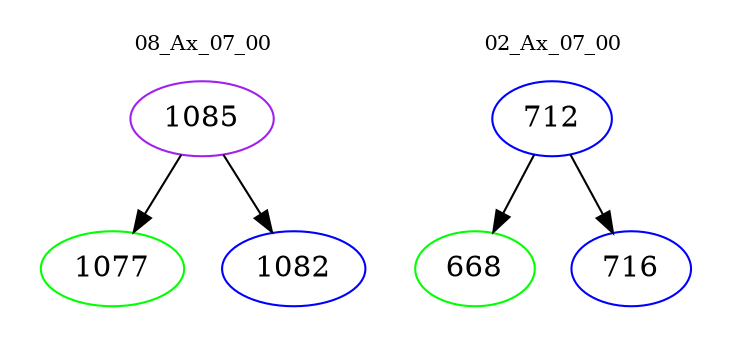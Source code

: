 digraph{
subgraph cluster_0 {
color = white
label = "08_Ax_07_00";
fontsize=10;
T0_1085 [label="1085", color="purple"]
T0_1085 -> T0_1077 [color="black"]
T0_1077 [label="1077", color="green"]
T0_1085 -> T0_1082 [color="black"]
T0_1082 [label="1082", color="blue"]
}
subgraph cluster_1 {
color = white
label = "02_Ax_07_00";
fontsize=10;
T1_712 [label="712", color="blue"]
T1_712 -> T1_668 [color="black"]
T1_668 [label="668", color="green"]
T1_712 -> T1_716 [color="black"]
T1_716 [label="716", color="blue"]
}
}
